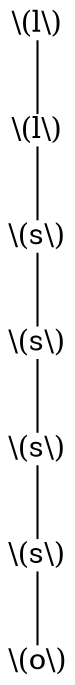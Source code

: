 graph {
	0 [label="\\(l\\)" shape=plain]
	1 [label="\\(l\\)" shape=plain]
	0 -- 1
	2 [label="\\(s\\)" shape=plain]
	1 -- 2
	3 [label="\\(s\\)" shape=plain]
	2 -- 3
	4 [label="\\(s\\)" shape=plain]
	3 -- 4
	5 [label="\\(s\\)" shape=plain]
	4 -- 5
	6 [label="\\(o\\)" shape=plain]
	5 -- 6
}
